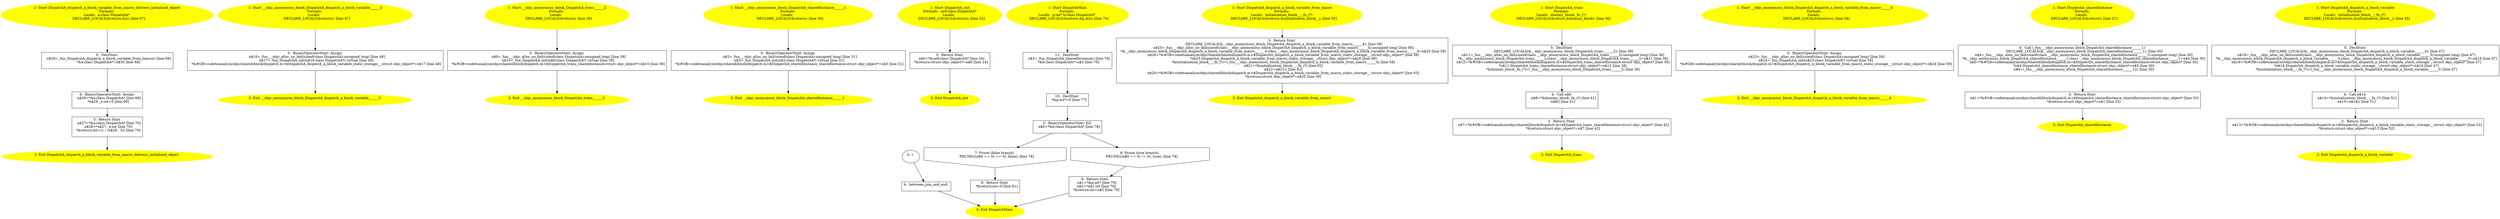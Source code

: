 /* @generated */
digraph iCFG {
"DispatchA_dispatch_a_block_variable_from_macro_delivers_initialised_objectclass.a40b698fe8052f5a0518056e9384ff2c_5" [label="5:  DeclStmt \n   n$30=_fun_DispatchA_dispatch_a_block_variable_from_macro() [line 68]\n  *&a:class DispatchA*=n$30 [line 68]\n " shape="box"]
	

	 "DispatchA_dispatch_a_block_variable_from_macro_delivers_initialised_objectclass.a40b698fe8052f5a0518056e9384ff2c_5" -> "DispatchA_dispatch_a_block_variable_from_macro_delivers_initialised_objectclass.a40b698fe8052f5a0518056e9384ff2c_4" ;
"DispatchA_dispatch_a_block_variable_from_macro_delivers_initialised_objectclass.a40b698fe8052f5a0518056e9384ff2c_4" [label="4:  BinaryOperatorStmt: Assign \n   n$29=*&a:class DispatchA* [line 69]\n  *n$29._x:int=5 [line 69]\n " shape="box"]
	

	 "DispatchA_dispatch_a_block_variable_from_macro_delivers_initialised_objectclass.a40b698fe8052f5a0518056e9384ff2c_4" -> "DispatchA_dispatch_a_block_variable_from_macro_delivers_initialised_objectclass.a40b698fe8052f5a0518056e9384ff2c_3" ;
"DispatchA_dispatch_a_block_variable_from_macro_delivers_initialised_objectclass.a40b698fe8052f5a0518056e9384ff2c_3" [label="3:  Return Stmt \n   n$27=*&a:class DispatchA* [line 70]\n  n$28=*n$27._x:int [line 70]\n  *&return:int=(1 / (n$28 - 5)) [line 70]\n " shape="box"]
	

	 "DispatchA_dispatch_a_block_variable_from_macro_delivers_initialised_objectclass.a40b698fe8052f5a0518056e9384ff2c_3" -> "DispatchA_dispatch_a_block_variable_from_macro_delivers_initialised_objectclass.a40b698fe8052f5a0518056e9384ff2c_2" ;
"DispatchA_dispatch_a_block_variable_from_macro_delivers_initialised_objectclass.a40b698fe8052f5a0518056e9384ff2c_2" [label="2: Exit DispatchA_dispatch_a_block_variable_from_macro_delivers_initialised_object \n  " color=yellow style=filled]
	

"DispatchA_dispatch_a_block_variable_from_macro_delivers_initialised_objectclass.a40b698fe8052f5a0518056e9384ff2c_1" [label="1: Start DispatchA_dispatch_a_block_variable_from_macro_delivers_initialised_object\nFormals: \nLocals:  a:class DispatchA* \n   DECLARE_LOCALS(&return,&a); [line 67]\n " color=yellow style=filled]
	

	 "DispatchA_dispatch_a_block_variable_from_macro_delivers_initialised_objectclass.a40b698fe8052f5a0518056e9384ff2c_1" -> "DispatchA_dispatch_a_block_variable_from_macro_delivers_initialised_objectclass.a40b698fe8052f5a0518056e9384ff2c_5" ;
"__objc_anonymous_block_DispatchA_dispatch_a_block_variable______3.9c4c8eed871dc8fb1938edcd3d194533_3" [label="3:  BinaryOperatorStmt: Assign \n   n$16=_fun___objc_alloc_no_fail(sizeof(class DispatchA):unsigned long) [line 48]\n  n$17=_fun_DispatchA_init(n$16:class DispatchA*) virtual [line 48]\n  *&#GB<codetoanalyze/objc/shared/block/dispatch.m>$DispatchA_dispatch_a_block_variable_static_storage__:struct objc_object*=n$17 [line 48]\n " shape="box"]
	

	 "__objc_anonymous_block_DispatchA_dispatch_a_block_variable______3.9c4c8eed871dc8fb1938edcd3d194533_3" -> "__objc_anonymous_block_DispatchA_dispatch_a_block_variable______3.9c4c8eed871dc8fb1938edcd3d194533_2" ;
"__objc_anonymous_block_DispatchA_dispatch_a_block_variable______3.9c4c8eed871dc8fb1938edcd3d194533_2" [label="2: Exit __objc_anonymous_block_DispatchA_dispatch_a_block_variable______3 \n  " color=yellow style=filled]
	

"__objc_anonymous_block_DispatchA_dispatch_a_block_variable______3.9c4c8eed871dc8fb1938edcd3d194533_1" [label="1: Start __objc_anonymous_block_DispatchA_dispatch_a_block_variable______3\nFormals: \nLocals:  \n   DECLARE_LOCALS(&return); [line 47]\n " color=yellow style=filled]
	

	 "__objc_anonymous_block_DispatchA_dispatch_a_block_variable______3.9c4c8eed871dc8fb1938edcd3d194533_1" -> "__objc_anonymous_block_DispatchA_dispatch_a_block_variable______3.9c4c8eed871dc8fb1938edcd3d194533_3" ;
"__objc_anonymous_block_DispatchA_trans______2.8ca180fe9a17b86cb599eced71242770_3" [label="3:  BinaryOperatorStmt: Assign \n   n$9=_fun___objc_alloc_no_fail(sizeof(class DispatchA):unsigned long) [line 39]\n  n$10=_fun_DispatchA_init(n$9:class DispatchA*) virtual [line 39]\n  *&#GB<codetoanalyze/objc/shared/block/dispatch.m>$DispatchA_trans_sharedInstance:struct objc_object*=n$10 [line 39]\n " shape="box"]
	

	 "__objc_anonymous_block_DispatchA_trans______2.8ca180fe9a17b86cb599eced71242770_3" -> "__objc_anonymous_block_DispatchA_trans______2.8ca180fe9a17b86cb599eced71242770_2" ;
"__objc_anonymous_block_DispatchA_trans______2.8ca180fe9a17b86cb599eced71242770_2" [label="2: Exit __objc_anonymous_block_DispatchA_trans______2 \n  " color=yellow style=filled]
	

"__objc_anonymous_block_DispatchA_trans______2.8ca180fe9a17b86cb599eced71242770_1" [label="1: Start __objc_anonymous_block_DispatchA_trans______2\nFormals: \nLocals:  \n   DECLARE_LOCALS(&return); [line 38]\n " color=yellow style=filled]
	

	 "__objc_anonymous_block_DispatchA_trans______2.8ca180fe9a17b86cb599eced71242770_1" -> "__objc_anonymous_block_DispatchA_trans______2.8ca180fe9a17b86cb599eced71242770_3" ;
"__objc_anonymous_block_DispatchA_sharedInstance______1.4a2e89fcdf390871f5277dca0d16c43b_3" [label="3:  BinaryOperatorStmt: Assign \n   n$2=_fun___objc_alloc_no_fail(sizeof(class DispatchA):unsigned long) [line 31]\n  n$3=_fun_DispatchA_init(n$2:class DispatchA*) virtual [line 31]\n  *&#GB<codetoanalyze/objc/shared/block/dispatch.m>$DispatchA_sharedInstance_sharedInstance:struct objc_object*=n$3 [line 31]\n " shape="box"]
	

	 "__objc_anonymous_block_DispatchA_sharedInstance______1.4a2e89fcdf390871f5277dca0d16c43b_3" -> "__objc_anonymous_block_DispatchA_sharedInstance______1.4a2e89fcdf390871f5277dca0d16c43b_2" ;
"__objc_anonymous_block_DispatchA_sharedInstance______1.4a2e89fcdf390871f5277dca0d16c43b_2" [label="2: Exit __objc_anonymous_block_DispatchA_sharedInstance______1 \n  " color=yellow style=filled]
	

"__objc_anonymous_block_DispatchA_sharedInstance______1.4a2e89fcdf390871f5277dca0d16c43b_1" [label="1: Start __objc_anonymous_block_DispatchA_sharedInstance______1\nFormals: \nLocals:  \n   DECLARE_LOCALS(&return); [line 30]\n " color=yellow style=filled]
	

	 "__objc_anonymous_block_DispatchA_sharedInstance______1.4a2e89fcdf390871f5277dca0d16c43b_1" -> "__objc_anonymous_block_DispatchA_sharedInstance______1.4a2e89fcdf390871f5277dca0d16c43b_3" ;
"DispatchA_initinstance.610c34db3376a5c039181d4594bd7681_3" [label="3:  Return Stmt \n   n$0=*&self:class DispatchA* [line 24]\n  *&return:struct objc_object*=n$0 [line 24]\n " shape="box"]
	

	 "DispatchA_initinstance.610c34db3376a5c039181d4594bd7681_3" -> "DispatchA_initinstance.610c34db3376a5c039181d4594bd7681_2" ;
"DispatchA_initinstance.610c34db3376a5c039181d4594bd7681_2" [label="2: Exit DispatchA_init \n  " color=yellow style=filled]
	

"DispatchA_initinstance.610c34db3376a5c039181d4594bd7681_1" [label="1: Start DispatchA_init\nFormals:  self:class DispatchA*\nLocals:  \n   DECLARE_LOCALS(&return); [line 23]\n " color=yellow style=filled]
	

	 "DispatchA_initinstance.610c34db3376a5c039181d4594bd7681_1" -> "DispatchA_initinstance.610c34db3376a5c039181d4594bd7681_3" ;
"DispatchMain.f6461dbdaeaf9a114cbe40f5f72fbb3f_11" [label="11:  DeclStmt \n   n$3=_fun_DispatchA_sharedInstance() [line 76]\n  *&b:class DispatchA*=n$3 [line 76]\n " shape="box"]
	

	 "DispatchMain.f6461dbdaeaf9a114cbe40f5f72fbb3f_11" -> "DispatchMain.f6461dbdaeaf9a114cbe40f5f72fbb3f_10" ;
"DispatchMain.f6461dbdaeaf9a114cbe40f5f72fbb3f_10" [label="10:  DeclStmt \n   *&p:int*=0 [line 77]\n " shape="box"]
	

	 "DispatchMain.f6461dbdaeaf9a114cbe40f5f72fbb3f_10" -> "DispatchMain.f6461dbdaeaf9a114cbe40f5f72fbb3f_5" ;
"DispatchMain.f6461dbdaeaf9a114cbe40f5f72fbb3f_9" [label="9:  Return Stmt \n   *&return:int=0 [line 81]\n " shape="box"]
	

	 "DispatchMain.f6461dbdaeaf9a114cbe40f5f72fbb3f_9" -> "DispatchMain.f6461dbdaeaf9a114cbe40f5f72fbb3f_2" ;
"DispatchMain.f6461dbdaeaf9a114cbe40f5f72fbb3f_8" [label="8:  Return Stmt \n   n$1=*&p:int* [line 79]\n  n$2=*n$1:int [line 79]\n  *&return:int=n$2 [line 79]\n " shape="box"]
	

	 "DispatchMain.f6461dbdaeaf9a114cbe40f5f72fbb3f_8" -> "DispatchMain.f6461dbdaeaf9a114cbe40f5f72fbb3f_2" ;
"DispatchMain.f6461dbdaeaf9a114cbe40f5f72fbb3f_7" [label="7: Prune (false branch) \n   PRUNE(((n$0 == 0) == 0), false); [line 78]\n " shape="invhouse"]
	

	 "DispatchMain.f6461dbdaeaf9a114cbe40f5f72fbb3f_7" -> "DispatchMain.f6461dbdaeaf9a114cbe40f5f72fbb3f_9" ;
"DispatchMain.f6461dbdaeaf9a114cbe40f5f72fbb3f_6" [label="6: Prune (true branch) \n   PRUNE(((n$0 == 0) != 0), true); [line 78]\n " shape="invhouse"]
	

	 "DispatchMain.f6461dbdaeaf9a114cbe40f5f72fbb3f_6" -> "DispatchMain.f6461dbdaeaf9a114cbe40f5f72fbb3f_8" ;
"DispatchMain.f6461dbdaeaf9a114cbe40f5f72fbb3f_5" [label="5:  BinaryOperatorStmt: EQ \n   n$0=*&b:class DispatchA* [line 78]\n " shape="box"]
	

	 "DispatchMain.f6461dbdaeaf9a114cbe40f5f72fbb3f_5" -> "DispatchMain.f6461dbdaeaf9a114cbe40f5f72fbb3f_6" ;
	 "DispatchMain.f6461dbdaeaf9a114cbe40f5f72fbb3f_5" -> "DispatchMain.f6461dbdaeaf9a114cbe40f5f72fbb3f_7" ;
"DispatchMain.f6461dbdaeaf9a114cbe40f5f72fbb3f_4" [label="4:  between_join_and_exit \n  " shape="box"]
	

	 "DispatchMain.f6461dbdaeaf9a114cbe40f5f72fbb3f_4" -> "DispatchMain.f6461dbdaeaf9a114cbe40f5f72fbb3f_2" ;
"DispatchMain.f6461dbdaeaf9a114cbe40f5f72fbb3f_3" [label="3: + \n  " ]
	

	 "DispatchMain.f6461dbdaeaf9a114cbe40f5f72fbb3f_3" -> "DispatchMain.f6461dbdaeaf9a114cbe40f5f72fbb3f_4" ;
"DispatchMain.f6461dbdaeaf9a114cbe40f5f72fbb3f_2" [label="2: Exit DispatchMain \n  " color=yellow style=filled]
	

"DispatchMain.f6461dbdaeaf9a114cbe40f5f72fbb3f_1" [label="1: Start DispatchMain\nFormals: \nLocals:  p:int* b:class DispatchA* \n   DECLARE_LOCALS(&return,&p,&b); [line 75]\n " color=yellow style=filled]
	

	 "DispatchMain.f6461dbdaeaf9a114cbe40f5f72fbb3f_1" -> "DispatchMain.f6461dbdaeaf9a114cbe40f5f72fbb3f_11" ;
"DispatchA_dispatch_a_block_variable_from_macroclass.4c1ce7640004cb2174c1010961271e4a_3" [label="3:  Return Stmt \n   DECLARE_LOCALS(&__objc_anonymous_block_DispatchA_dispatch_a_block_variable_from_macro______4); [line 58]\n  n$25=_fun___objc_alloc_no_fail(sizeof(class __objc_anonymous_block_DispatchA_dispatch_a_block_variable_from_macro______4):unsigned long) [line 58]\n  *&__objc_anonymous_block_DispatchA_dispatch_a_block_variable_from_macro______4:class __objc_anonymous_block_DispatchA_dispatch_a_block_variable_from_macro______4=n$25 [line 58]\n  n$26=*&#GB<codetoanalyze/objc/shared/block/dispatch.m>$DispatchA_dispatch_a_block_variable_from_macro_static_storage__:struct objc_object* [line 58]\n  *n$25.DispatchA_dispatch_a_block_variable_from_macro_static_storage__:struct objc_object*=n$26 [line 58]\n  *&initialization_block__:_fn_(*)=(_fun___objc_anonymous_block_DispatchA_dispatch_a_block_variable_from_macro______4) [line 58]\n  n$21=*&initialization_block__:_fn_(*) [line 62]\n  n$22=n$21() [line 62]\n  n$20=*&#GB<codetoanalyze/objc/shared/block/dispatch.m>$DispatchA_dispatch_a_block_variable_from_macro_static_storage__:struct objc_object* [line 63]\n  *&return:struct objc_object*=n$20 [line 56]\n " shape="box"]
	

	 "DispatchA_dispatch_a_block_variable_from_macroclass.4c1ce7640004cb2174c1010961271e4a_3" -> "DispatchA_dispatch_a_block_variable_from_macroclass.4c1ce7640004cb2174c1010961271e4a_2" ;
"DispatchA_dispatch_a_block_variable_from_macroclass.4c1ce7640004cb2174c1010961271e4a_2" [label="2: Exit DispatchA_dispatch_a_block_variable_from_macro \n  " color=yellow style=filled]
	

"DispatchA_dispatch_a_block_variable_from_macroclass.4c1ce7640004cb2174c1010961271e4a_1" [label="1: Start DispatchA_dispatch_a_block_variable_from_macro\nFormals: \nLocals:  initialization_block__:_fn_(*) \n   DECLARE_LOCALS(&return,&initialization_block__); [line 55]\n " color=yellow style=filled]
	

	 "DispatchA_dispatch_a_block_variable_from_macroclass.4c1ce7640004cb2174c1010961271e4a_1" -> "DispatchA_dispatch_a_block_variable_from_macroclass.4c1ce7640004cb2174c1010961271e4a_3" ;
"DispatchA_transclass.873660bac717ee103f8564f0a0307a74_5" [label="5:  DeclStmt \n   DECLARE_LOCALS(&__objc_anonymous_block_DispatchA_trans______2); [line 38]\n  n$11=_fun___objc_alloc_no_fail(sizeof(class __objc_anonymous_block_DispatchA_trans______2):unsigned long) [line 38]\n  *&__objc_anonymous_block_DispatchA_trans______2:class __objc_anonymous_block_DispatchA_trans______2=n$11 [line 38]\n  n$12=*&#GB<codetoanalyze/objc/shared/block/dispatch.m>$DispatchA_trans_sharedInstance:struct objc_object* [line 38]\n  *n$11.DispatchA_trans_sharedInstance:struct objc_object*=n$12 [line 38]\n  *&dummy_block:_fn_(*)=(_fun___objc_anonymous_block_DispatchA_trans______2) [line 38]\n " shape="box"]
	

	 "DispatchA_transclass.873660bac717ee103f8564f0a0307a74_5" -> "DispatchA_transclass.873660bac717ee103f8564f0a0307a74_4" ;
"DispatchA_transclass.873660bac717ee103f8564f0a0307a74_4" [label="4:  Call n$8 \n   n$8=*&dummy_block:_fn_(*) [line 41]\n  n$8() [line 41]\n " shape="box"]
	

	 "DispatchA_transclass.873660bac717ee103f8564f0a0307a74_4" -> "DispatchA_transclass.873660bac717ee103f8564f0a0307a74_3" ;
"DispatchA_transclass.873660bac717ee103f8564f0a0307a74_3" [label="3:  Return Stmt \n   n$7=*&#GB<codetoanalyze/objc/shared/block/dispatch.m>$DispatchA_trans_sharedInstance:struct objc_object* [line 42]\n  *&return:struct objc_object*=n$7 [line 42]\n " shape="box"]
	

	 "DispatchA_transclass.873660bac717ee103f8564f0a0307a74_3" -> "DispatchA_transclass.873660bac717ee103f8564f0a0307a74_2" ;
"DispatchA_transclass.873660bac717ee103f8564f0a0307a74_2" [label="2: Exit DispatchA_trans \n  " color=yellow style=filled]
	

"DispatchA_transclass.873660bac717ee103f8564f0a0307a74_1" [label="1: Start DispatchA_trans\nFormals: \nLocals:  dummy_block:_fn_(*) \n   DECLARE_LOCALS(&return,&dummy_block); [line 36]\n " color=yellow style=filled]
	

	 "DispatchA_transclass.873660bac717ee103f8564f0a0307a74_1" -> "DispatchA_transclass.873660bac717ee103f8564f0a0307a74_5" ;
"__objc_anonymous_block_DispatchA_dispatch_a_block_variable_from_macro______4.82bfd971252ed3dd1cbfd850406db887_3" [label="3:  BinaryOperatorStmt: Assign \n   n$23=_fun___objc_alloc_no_fail(sizeof(class DispatchA):unsigned long) [line 59]\n  n$24=_fun_DispatchA_init(n$23:class DispatchA*) virtual [line 59]\n  *&#GB<codetoanalyze/objc/shared/block/dispatch.m>$DispatchA_dispatch_a_block_variable_from_macro_static_storage__:struct objc_object*=n$24 [line 59]\n " shape="box"]
	

	 "__objc_anonymous_block_DispatchA_dispatch_a_block_variable_from_macro______4.82bfd971252ed3dd1cbfd850406db887_3" -> "__objc_anonymous_block_DispatchA_dispatch_a_block_variable_from_macro______4.82bfd971252ed3dd1cbfd850406db887_2" ;
"__objc_anonymous_block_DispatchA_dispatch_a_block_variable_from_macro______4.82bfd971252ed3dd1cbfd850406db887_2" [label="2: Exit __objc_anonymous_block_DispatchA_dispatch_a_block_variable_from_macro______4 \n  " color=yellow style=filled]
	

"__objc_anonymous_block_DispatchA_dispatch_a_block_variable_from_macro______4.82bfd971252ed3dd1cbfd850406db887_1" [label="1: Start __objc_anonymous_block_DispatchA_dispatch_a_block_variable_from_macro______4\nFormals: \nLocals:  \n   DECLARE_LOCALS(&return); [line 58]\n " color=yellow style=filled]
	

	 "__objc_anonymous_block_DispatchA_dispatch_a_block_variable_from_macro______4.82bfd971252ed3dd1cbfd850406db887_1" -> "__objc_anonymous_block_DispatchA_dispatch_a_block_variable_from_macro______4.82bfd971252ed3dd1cbfd850406db887_3" ;
"DispatchA_sharedInstanceclass.1cbcd092f7dafd9879cdd8ce8fdac1b0_4" [label="4:  Call (_fun___objc_anonymous_block_DispatchA_sharedInstance______1) \n   DECLARE_LOCALS(&__objc_anonymous_block_DispatchA_sharedInstance______1); [line 30]\n  n$4=_fun___objc_alloc_no_fail(sizeof(class __objc_anonymous_block_DispatchA_sharedInstance______1):unsigned long) [line 30]\n  *&__objc_anonymous_block_DispatchA_sharedInstance______1:class __objc_anonymous_block_DispatchA_sharedInstance______1=n$4 [line 30]\n  n$5=*&#GB<codetoanalyze/objc/shared/block/dispatch.m>$DispatchA_sharedInstance_sharedInstance:struct objc_object* [line 30]\n  *n$4.DispatchA_sharedInstance_sharedInstance:struct objc_object*=n$5 [line 30]\n  n$6=(_fun___objc_anonymous_block_DispatchA_sharedInstance______1)() [line 30]\n " shape="box"]
	

	 "DispatchA_sharedInstanceclass.1cbcd092f7dafd9879cdd8ce8fdac1b0_4" -> "DispatchA_sharedInstanceclass.1cbcd092f7dafd9879cdd8ce8fdac1b0_3" ;
"DispatchA_sharedInstanceclass.1cbcd092f7dafd9879cdd8ce8fdac1b0_3" [label="3:  Return Stmt \n   n$1=*&#GB<codetoanalyze/objc/shared/block/dispatch.m>$DispatchA_sharedInstance_sharedInstance:struct objc_object* [line 33]\n  *&return:struct objc_object*=n$1 [line 33]\n " shape="box"]
	

	 "DispatchA_sharedInstanceclass.1cbcd092f7dafd9879cdd8ce8fdac1b0_3" -> "DispatchA_sharedInstanceclass.1cbcd092f7dafd9879cdd8ce8fdac1b0_2" ;
"DispatchA_sharedInstanceclass.1cbcd092f7dafd9879cdd8ce8fdac1b0_2" [label="2: Exit DispatchA_sharedInstance \n  " color=yellow style=filled]
	

"DispatchA_sharedInstanceclass.1cbcd092f7dafd9879cdd8ce8fdac1b0_1" [label="1: Start DispatchA_sharedInstance\nFormals: \nLocals:  \n   DECLARE_LOCALS(&return); [line 27]\n " color=yellow style=filled]
	

	 "DispatchA_sharedInstanceclass.1cbcd092f7dafd9879cdd8ce8fdac1b0_1" -> "DispatchA_sharedInstanceclass.1cbcd092f7dafd9879cdd8ce8fdac1b0_4" ;
"DispatchA_dispatch_a_block_variableclass.e931bb4f1c295d89acf6b725d9103d59_5" [label="5:  DeclStmt \n   DECLARE_LOCALS(&__objc_anonymous_block_DispatchA_dispatch_a_block_variable______3); [line 47]\n  n$18=_fun___objc_alloc_no_fail(sizeof(class __objc_anonymous_block_DispatchA_dispatch_a_block_variable______3):unsigned long) [line 47]\n  *&__objc_anonymous_block_DispatchA_dispatch_a_block_variable______3:class __objc_anonymous_block_DispatchA_dispatch_a_block_variable______3=n$18 [line 47]\n  n$19=*&#GB<codetoanalyze/objc/shared/block/dispatch.m>$DispatchA_dispatch_a_block_variable_static_storage__:struct objc_object* [line 47]\n  *n$18.DispatchA_dispatch_a_block_variable_static_storage__:struct objc_object*=n$19 [line 47]\n  *&initialization_block__:_fn_(*)=(_fun___objc_anonymous_block_DispatchA_dispatch_a_block_variable______3) [line 47]\n " shape="box"]
	

	 "DispatchA_dispatch_a_block_variableclass.e931bb4f1c295d89acf6b725d9103d59_5" -> "DispatchA_dispatch_a_block_variableclass.e931bb4f1c295d89acf6b725d9103d59_4" ;
"DispatchA_dispatch_a_block_variableclass.e931bb4f1c295d89acf6b725d9103d59_4" [label="4:  Call n$14 \n   n$14=*&initialization_block__:_fn_(*) [line 51]\n  n$15=n$14() [line 51]\n " shape="box"]
	

	 "DispatchA_dispatch_a_block_variableclass.e931bb4f1c295d89acf6b725d9103d59_4" -> "DispatchA_dispatch_a_block_variableclass.e931bb4f1c295d89acf6b725d9103d59_3" ;
"DispatchA_dispatch_a_block_variableclass.e931bb4f1c295d89acf6b725d9103d59_3" [label="3:  Return Stmt \n   n$13=*&#GB<codetoanalyze/objc/shared/block/dispatch.m>$DispatchA_dispatch_a_block_variable_static_storage__:struct objc_object* [line 52]\n  *&return:struct objc_object*=n$13 [line 52]\n " shape="box"]
	

	 "DispatchA_dispatch_a_block_variableclass.e931bb4f1c295d89acf6b725d9103d59_3" -> "DispatchA_dispatch_a_block_variableclass.e931bb4f1c295d89acf6b725d9103d59_2" ;
"DispatchA_dispatch_a_block_variableclass.e931bb4f1c295d89acf6b725d9103d59_2" [label="2: Exit DispatchA_dispatch_a_block_variable \n  " color=yellow style=filled]
	

"DispatchA_dispatch_a_block_variableclass.e931bb4f1c295d89acf6b725d9103d59_1" [label="1: Start DispatchA_dispatch_a_block_variable\nFormals: \nLocals:  initialization_block__:_fn_(*) \n   DECLARE_LOCALS(&return,&initialization_block__); [line 45]\n " color=yellow style=filled]
	

	 "DispatchA_dispatch_a_block_variableclass.e931bb4f1c295d89acf6b725d9103d59_1" -> "DispatchA_dispatch_a_block_variableclass.e931bb4f1c295d89acf6b725d9103d59_5" ;
}
